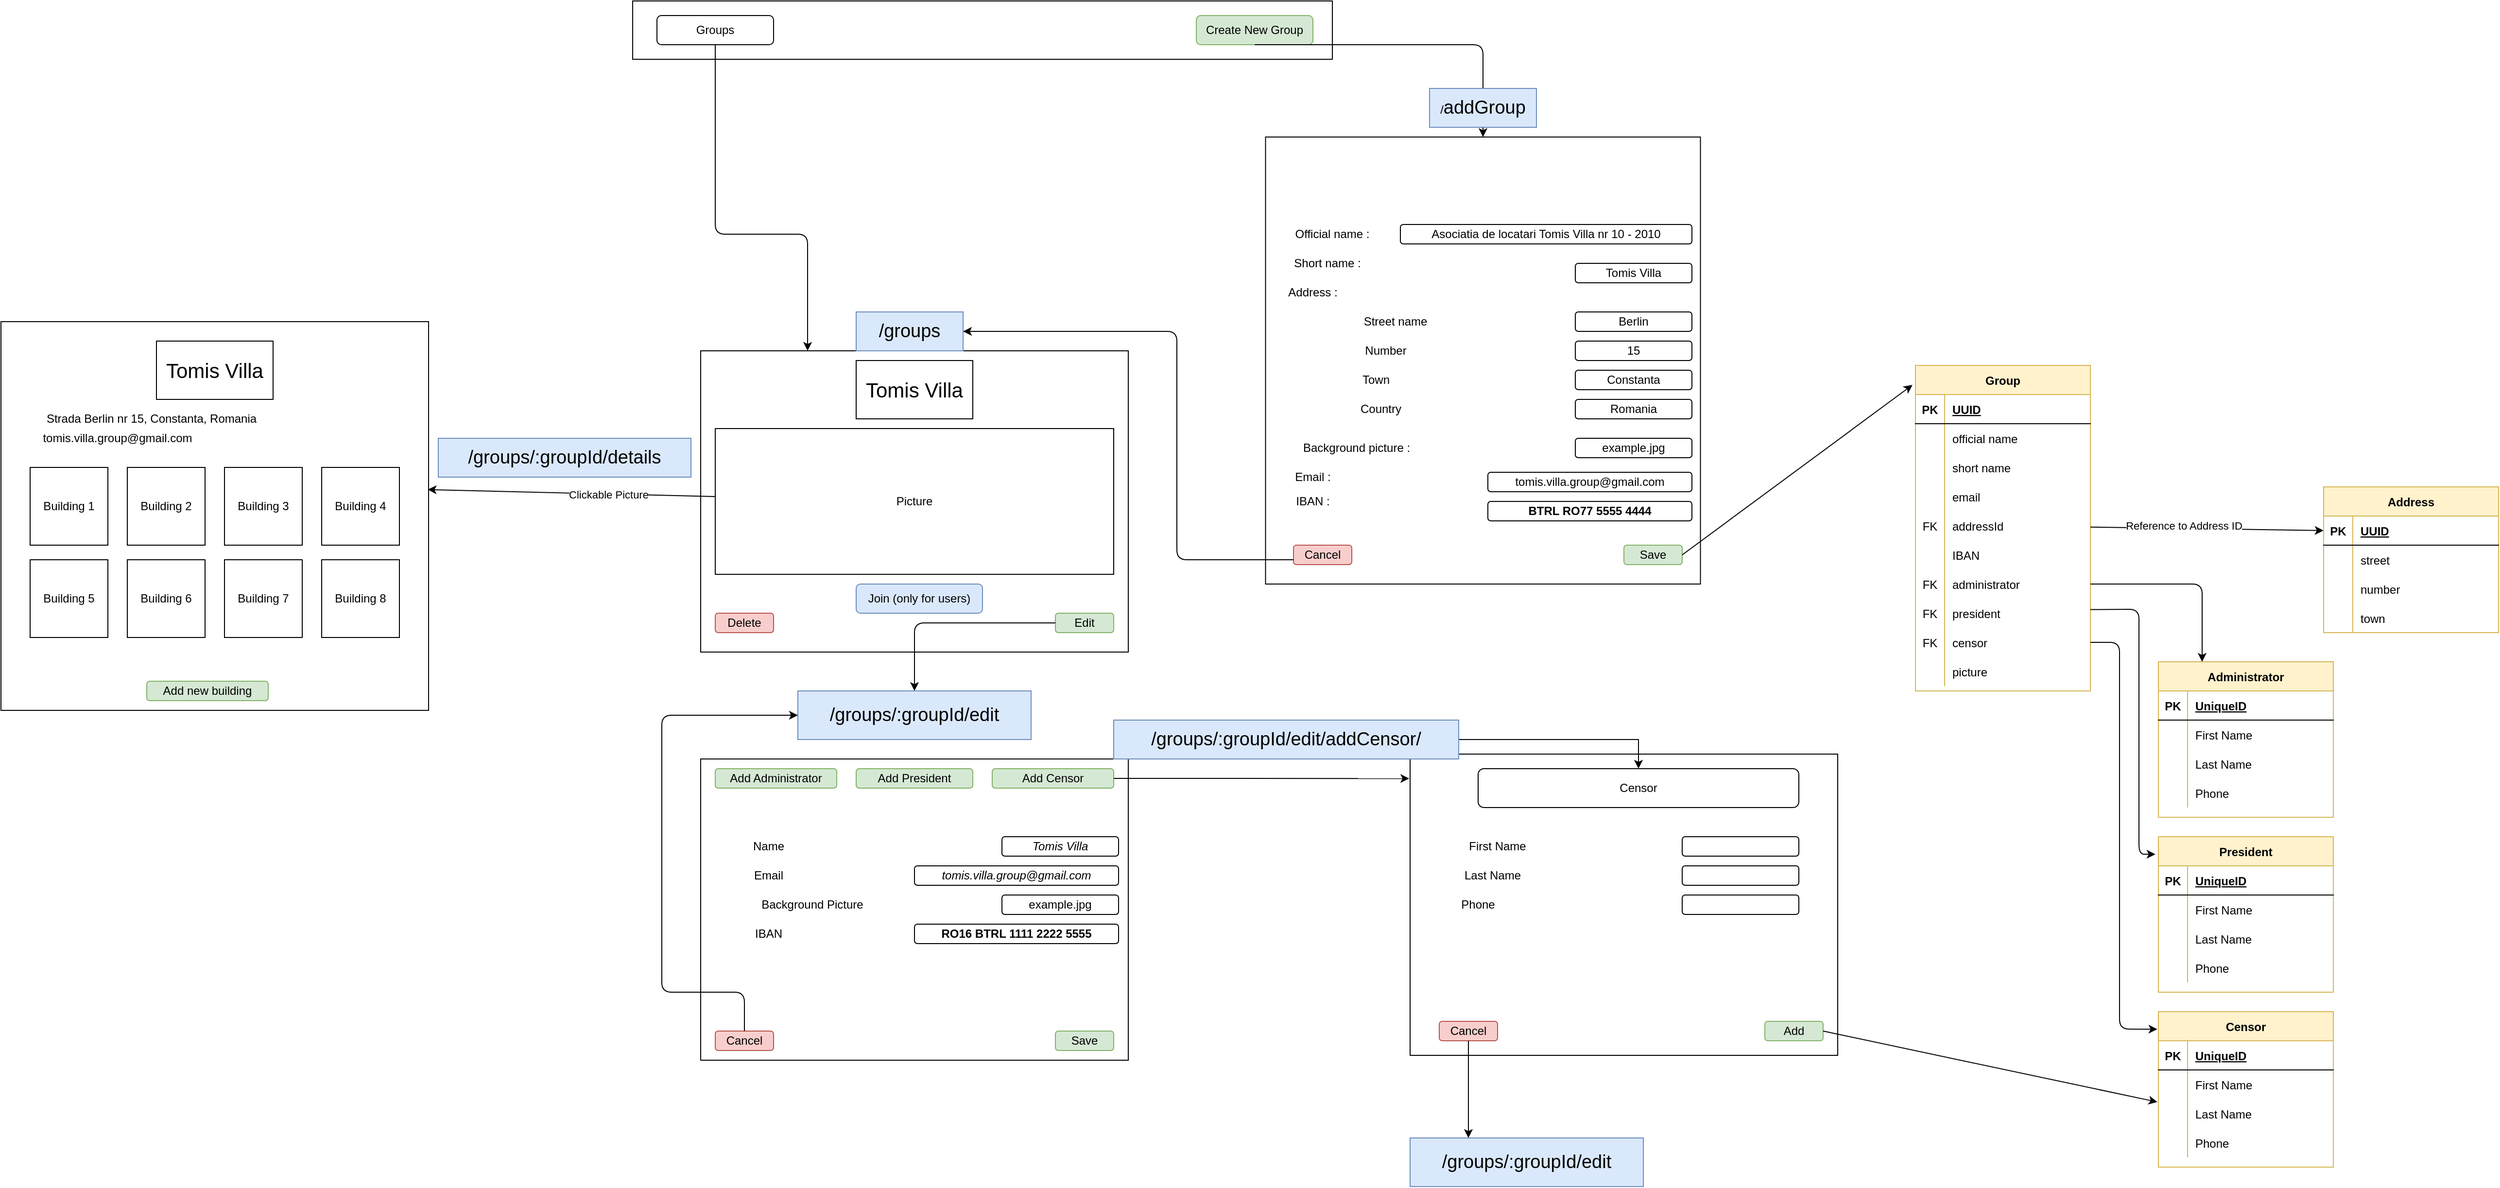 <mxfile version="14.1.1" type="github">
  <diagram id="cxi5pUrXfCqe7eYqfXpH" name="Page-1">
    <mxGraphModel dx="2272" dy="1897" grid="1" gridSize="10" guides="1" tooltips="1" connect="1" arrows="1" fold="1" page="1" pageScale="1" pageWidth="850" pageHeight="1100" math="0" shadow="0">
      <root>
        <mxCell id="0" />
        <mxCell id="1" parent="0" />
        <mxCell id="RTTtZJMf8-VToNIOoujm-1" value="" style="rounded=0;whiteSpace=wrap;html=1;" vertex="1" parent="1">
          <mxGeometry x="120" y="110" width="440" height="310" as="geometry" />
        </mxCell>
        <mxCell id="RTTtZJMf8-VToNIOoujm-4" value="&lt;font style=&quot;font-size: 21px&quot;&gt;Tomis Villa&lt;/font&gt;" style="rounded=0;whiteSpace=wrap;html=1;" vertex="1" parent="1">
          <mxGeometry x="280" y="120" width="120" height="60" as="geometry" />
        </mxCell>
        <mxCell id="RTTtZJMf8-VToNIOoujm-5" value="Picture" style="rounded=0;whiteSpace=wrap;html=1;gradientColor=none;" vertex="1" parent="1">
          <mxGeometry x="135" y="190" width="410" height="150" as="geometry" />
        </mxCell>
        <mxCell id="RTTtZJMf8-VToNIOoujm-7" value="Delete" style="rounded=1;whiteSpace=wrap;html=1;fillColor=#f8cecc;strokeColor=#b85450;" vertex="1" parent="1">
          <mxGeometry x="135" y="380" width="60" height="20" as="geometry" />
        </mxCell>
        <mxCell id="RTTtZJMf8-VToNIOoujm-8" value="Edit" style="rounded=1;whiteSpace=wrap;html=1;fillColor=#d5e8d4;strokeColor=#82b366;" vertex="1" parent="1">
          <mxGeometry x="485" y="380" width="60" height="20" as="geometry" />
        </mxCell>
        <mxCell id="RTTtZJMf8-VToNIOoujm-9" value="&lt;font style=&quot;font-size: 19px&quot;&gt;/groups&lt;/font&gt;" style="text;html=1;strokeColor=#6c8ebf;fillColor=#dae8fc;align=center;verticalAlign=middle;whiteSpace=wrap;rounded=0;" vertex="1" parent="1">
          <mxGeometry x="280" y="70" width="110" height="40" as="geometry" />
        </mxCell>
        <mxCell id="RTTtZJMf8-VToNIOoujm-11" value="" style="endArrow=classic;html=1;entryX=0.5;entryY=0;entryDx=0;entryDy=0;" edge="1" parent="1" source="RTTtZJMf8-VToNIOoujm-8" target="RTTtZJMf8-VToNIOoujm-12">
          <mxGeometry width="50" height="50" relative="1" as="geometry">
            <mxPoint x="400" y="480" as="sourcePoint" />
            <mxPoint x="515" y="470" as="targetPoint" />
            <Array as="points">
              <mxPoint x="340" y="390" />
            </Array>
          </mxGeometry>
        </mxCell>
        <mxCell id="RTTtZJMf8-VToNIOoujm-12" value="&lt;font style=&quot;font-size: 19px&quot;&gt;/groups/:groupId/edit&lt;/font&gt;" style="text;html=1;strokeColor=#6c8ebf;fillColor=#dae8fc;align=center;verticalAlign=middle;whiteSpace=wrap;rounded=0;" vertex="1" parent="1">
          <mxGeometry x="220" y="460" width="240" height="50" as="geometry" />
        </mxCell>
        <mxCell id="RTTtZJMf8-VToNIOoujm-14" value="" style="rounded=0;whiteSpace=wrap;html=1;" vertex="1" parent="1">
          <mxGeometry x="120" y="530" width="440" height="310" as="geometry" />
        </mxCell>
        <mxCell id="RTTtZJMf8-VToNIOoujm-15" value="Name" style="text;html=1;strokeColor=none;fillColor=none;align=center;verticalAlign=middle;whiteSpace=wrap;rounded=0;" vertex="1" parent="1">
          <mxGeometry x="170" y="610" width="40" height="20" as="geometry" />
        </mxCell>
        <mxCell id="RTTtZJMf8-VToNIOoujm-16" value="Email" style="text;html=1;strokeColor=none;fillColor=none;align=center;verticalAlign=middle;whiteSpace=wrap;rounded=0;" vertex="1" parent="1">
          <mxGeometry x="170" y="640" width="40" height="20" as="geometry" />
        </mxCell>
        <mxCell id="RTTtZJMf8-VToNIOoujm-17" value="Cancel" style="rounded=1;whiteSpace=wrap;html=1;fillColor=#f8cecc;strokeColor=#b85450;" vertex="1" parent="1">
          <mxGeometry x="135" y="810" width="60" height="20" as="geometry" />
        </mxCell>
        <mxCell id="RTTtZJMf8-VToNIOoujm-18" value="Save" style="rounded=1;whiteSpace=wrap;html=1;fillColor=#d5e8d4;strokeColor=#82b366;" vertex="1" parent="1">
          <mxGeometry x="485" y="810" width="60" height="20" as="geometry" />
        </mxCell>
        <mxCell id="RTTtZJMf8-VToNIOoujm-19" value="Add Administrator" style="rounded=1;whiteSpace=wrap;html=1;fillColor=#d5e8d4;strokeColor=#82b366;" vertex="1" parent="1">
          <mxGeometry x="135" y="540" width="125" height="20" as="geometry" />
        </mxCell>
        <mxCell id="RTTtZJMf8-VToNIOoujm-20" value="Add President" style="rounded=1;whiteSpace=wrap;html=1;fillColor=#d5e8d4;strokeColor=#82b366;" vertex="1" parent="1">
          <mxGeometry x="280" y="540" width="120" height="20" as="geometry" />
        </mxCell>
        <mxCell id="RTTtZJMf8-VToNIOoujm-21" value="Add Censor" style="rounded=1;whiteSpace=wrap;html=1;fillColor=#d5e8d4;strokeColor=#82b366;" vertex="1" parent="1">
          <mxGeometry x="420" y="540" width="125" height="20" as="geometry" />
        </mxCell>
        <mxCell id="RTTtZJMf8-VToNIOoujm-22" value="Background Picture" style="text;html=1;strokeColor=none;fillColor=none;align=center;verticalAlign=middle;whiteSpace=wrap;rounded=0;" vertex="1" parent="1">
          <mxGeometry x="160" y="670" width="150" height="20" as="geometry" />
        </mxCell>
        <mxCell id="RTTtZJMf8-VToNIOoujm-24" value="&lt;i&gt;Tomis Villa&lt;br&gt;&lt;/i&gt;" style="rounded=1;whiteSpace=wrap;html=1;gradientColor=none;" vertex="1" parent="1">
          <mxGeometry x="430" y="610" width="120" height="20" as="geometry" />
        </mxCell>
        <mxCell id="RTTtZJMf8-VToNIOoujm-25" value="&lt;i&gt;tomis.villa.group@gmail.com&lt;/i&gt;" style="rounded=1;whiteSpace=wrap;html=1;gradientColor=none;" vertex="1" parent="1">
          <mxGeometry x="340" y="640" width="210" height="20" as="geometry" />
        </mxCell>
        <mxCell id="RTTtZJMf8-VToNIOoujm-26" value="example.jpg" style="rounded=1;whiteSpace=wrap;html=1;gradientColor=none;" vertex="1" parent="1">
          <mxGeometry x="430" y="670" width="120" height="20" as="geometry" />
        </mxCell>
        <mxCell id="RTTtZJMf8-VToNIOoujm-27" value="IBAN" style="text;html=1;strokeColor=none;fillColor=none;align=center;verticalAlign=middle;whiteSpace=wrap;rounded=0;" vertex="1" parent="1">
          <mxGeometry x="170" y="700" width="40" height="20" as="geometry" />
        </mxCell>
        <mxCell id="RTTtZJMf8-VToNIOoujm-28" value="&lt;b&gt;RO16 BTRL 1111 2222 5555 &lt;/b&gt;" style="rounded=1;whiteSpace=wrap;html=1;gradientColor=none;" vertex="1" parent="1">
          <mxGeometry x="340" y="700" width="210" height="20" as="geometry" />
        </mxCell>
        <mxCell id="RTTtZJMf8-VToNIOoujm-29" value="" style="endArrow=classic;html=1;exitX=1;exitY=0.5;exitDx=0;exitDy=0;entryX=-0.002;entryY=0.081;entryDx=0;entryDy=0;entryPerimeter=0;" edge="1" parent="1" source="RTTtZJMf8-VToNIOoujm-21" target="RTTtZJMf8-VToNIOoujm-31">
          <mxGeometry width="50" height="50" relative="1" as="geometry">
            <mxPoint x="650" y="580" as="sourcePoint" />
            <mxPoint x="710" y="550" as="targetPoint" />
          </mxGeometry>
        </mxCell>
        <mxCell id="RTTtZJMf8-VToNIOoujm-31" value="" style="rounded=0;whiteSpace=wrap;html=1;" vertex="1" parent="1">
          <mxGeometry x="850" y="525" width="440" height="310" as="geometry" />
        </mxCell>
        <mxCell id="RTTtZJMf8-VToNIOoujm-212" value="" style="edgeStyle=orthogonalEdgeStyle;rounded=0;orthogonalLoop=1;jettySize=auto;html=1;" edge="1" parent="1" source="RTTtZJMf8-VToNIOoujm-32" target="RTTtZJMf8-VToNIOoujm-40">
          <mxGeometry relative="1" as="geometry" />
        </mxCell>
        <mxCell id="RTTtZJMf8-VToNIOoujm-32" value="&lt;font style=&quot;font-size: 19px&quot;&gt;/groups/:groupId/edit/addCensor/&lt;/font&gt;" style="text;html=1;strokeColor=#6c8ebf;fillColor=#dae8fc;align=center;verticalAlign=middle;whiteSpace=wrap;rounded=0;" vertex="1" parent="1">
          <mxGeometry x="545" y="490" width="355" height="40" as="geometry" />
        </mxCell>
        <mxCell id="RTTtZJMf8-VToNIOoujm-33" value="First Name" style="text;html=1;strokeColor=none;fillColor=none;align=center;verticalAlign=middle;whiteSpace=wrap;rounded=0;" vertex="1" parent="1">
          <mxGeometry x="900" y="610" width="80" height="20" as="geometry" />
        </mxCell>
        <mxCell id="RTTtZJMf8-VToNIOoujm-34" value="Last Name" style="text;html=1;strokeColor=none;fillColor=none;align=center;verticalAlign=middle;whiteSpace=wrap;rounded=0;" vertex="1" parent="1">
          <mxGeometry x="900" y="640" width="70" height="20" as="geometry" />
        </mxCell>
        <mxCell id="RTTtZJMf8-VToNIOoujm-35" value="Phone" style="text;html=1;strokeColor=none;fillColor=none;align=center;verticalAlign=middle;whiteSpace=wrap;rounded=0;" vertex="1" parent="1">
          <mxGeometry x="900" y="670" width="40" height="20" as="geometry" />
        </mxCell>
        <mxCell id="RTTtZJMf8-VToNIOoujm-36" value="Add" style="rounded=1;whiteSpace=wrap;html=1;fillColor=#d5e8d4;strokeColor=#82b366;" vertex="1" parent="1">
          <mxGeometry x="1215" y="800" width="60" height="20" as="geometry" />
        </mxCell>
        <mxCell id="RTTtZJMf8-VToNIOoujm-37" value="Cancel" style="rounded=1;whiteSpace=wrap;html=1;fillColor=#f8cecc;strokeColor=#b85450;" vertex="1" parent="1">
          <mxGeometry x="880" y="800" width="60" height="20" as="geometry" />
        </mxCell>
        <mxCell id="RTTtZJMf8-VToNIOoujm-38" value="&lt;font style=&quot;font-size: 19px&quot;&gt;/groups/:groupId/edit&lt;/font&gt;" style="text;html=1;strokeColor=#6c8ebf;fillColor=#dae8fc;align=center;verticalAlign=middle;whiteSpace=wrap;rounded=0;" vertex="1" parent="1">
          <mxGeometry x="850" y="920" width="240" height="50" as="geometry" />
        </mxCell>
        <mxCell id="RTTtZJMf8-VToNIOoujm-39" value="" style="endArrow=classic;html=1;exitX=0.5;exitY=1;exitDx=0;exitDy=0;entryX=0.25;entryY=0;entryDx=0;entryDy=0;" edge="1" parent="1" source="RTTtZJMf8-VToNIOoujm-37" target="RTTtZJMf8-VToNIOoujm-38">
          <mxGeometry width="50" height="50" relative="1" as="geometry">
            <mxPoint x="910" y="890" as="sourcePoint" />
            <mxPoint x="960" y="840" as="targetPoint" />
          </mxGeometry>
        </mxCell>
        <mxCell id="RTTtZJMf8-VToNIOoujm-40" value="Censor" style="rounded=1;whiteSpace=wrap;html=1;gradientColor=none;" vertex="1" parent="1">
          <mxGeometry x="920" y="540" width="330" height="40" as="geometry" />
        </mxCell>
        <mxCell id="RTTtZJMf8-VToNIOoujm-41" value="" style="rounded=1;whiteSpace=wrap;html=1;gradientColor=none;" vertex="1" parent="1">
          <mxGeometry x="1130" y="610" width="120" height="20" as="geometry" />
        </mxCell>
        <mxCell id="RTTtZJMf8-VToNIOoujm-42" value="" style="rounded=1;whiteSpace=wrap;html=1;gradientColor=none;" vertex="1" parent="1">
          <mxGeometry x="1130" y="640" width="120" height="20" as="geometry" />
        </mxCell>
        <mxCell id="RTTtZJMf8-VToNIOoujm-43" value="" style="rounded=1;whiteSpace=wrap;html=1;gradientColor=none;" vertex="1" parent="1">
          <mxGeometry x="1130" y="670" width="120" height="20" as="geometry" />
        </mxCell>
        <mxCell id="RTTtZJMf8-VToNIOoujm-44" value="" style="rounded=0;whiteSpace=wrap;html=1;gradientColor=none;" vertex="1" parent="1">
          <mxGeometry x="50" y="-250" width="720" height="60" as="geometry" />
        </mxCell>
        <mxCell id="RTTtZJMf8-VToNIOoujm-45" value="Groups" style="rounded=1;whiteSpace=wrap;html=1;gradientColor=none;" vertex="1" parent="1">
          <mxGeometry x="75" y="-235" width="120" height="30" as="geometry" />
        </mxCell>
        <mxCell id="RTTtZJMf8-VToNIOoujm-46" value="" style="rounded=0;whiteSpace=wrap;html=1;gradientColor=none;" vertex="1" parent="1">
          <mxGeometry x="701.25" y="-110" width="447.5" height="460" as="geometry" />
        </mxCell>
        <mxCell id="RTTtZJMf8-VToNIOoujm-47" value="Create New Group" style="rounded=1;whiteSpace=wrap;html=1;fillColor=#d5e8d4;strokeColor=#82b366;" vertex="1" parent="1">
          <mxGeometry x="630" y="-235" width="120" height="30" as="geometry" />
        </mxCell>
        <mxCell id="RTTtZJMf8-VToNIOoujm-48" value="" style="endArrow=classic;html=1;exitX=0.5;exitY=1;exitDx=0;exitDy=0;entryX=0.5;entryY=0;entryDx=0;entryDy=0;" edge="1" parent="1" source="RTTtZJMf8-VToNIOoujm-47" target="RTTtZJMf8-VToNIOoujm-46">
          <mxGeometry width="50" height="50" relative="1" as="geometry">
            <mxPoint x="470" y="-60" as="sourcePoint" />
            <mxPoint x="520" y="-110" as="targetPoint" />
            <Array as="points">
              <mxPoint x="925" y="-205" />
            </Array>
          </mxGeometry>
        </mxCell>
        <mxCell id="RTTtZJMf8-VToNIOoujm-49" value="/&lt;font style=&quot;font-size: 19px&quot;&gt;addGroup&lt;/font&gt;" style="text;html=1;strokeColor=#6c8ebf;fillColor=#dae8fc;align=center;verticalAlign=middle;whiteSpace=wrap;rounded=0;" vertex="1" parent="1">
          <mxGeometry x="870" y="-160" width="110" height="40" as="geometry" />
        </mxCell>
        <mxCell id="RTTtZJMf8-VToNIOoujm-50" value="" style="endArrow=classic;html=1;exitX=0.5;exitY=1;exitDx=0;exitDy=0;entryX=0.25;entryY=0;entryDx=0;entryDy=0;" edge="1" parent="1" source="RTTtZJMf8-VToNIOoujm-45" target="RTTtZJMf8-VToNIOoujm-1">
          <mxGeometry width="50" height="50" relative="1" as="geometry">
            <mxPoint x="460" y="150" as="sourcePoint" />
            <mxPoint x="510" y="100" as="targetPoint" />
            <Array as="points">
              <mxPoint x="135" y="-10" />
              <mxPoint x="230" y="-10" />
            </Array>
          </mxGeometry>
        </mxCell>
        <mxCell id="RTTtZJMf8-VToNIOoujm-52" value="Official name : " style="text;html=1;strokeColor=none;fillColor=none;align=center;verticalAlign=middle;whiteSpace=wrap;rounded=0;" vertex="1" parent="1">
          <mxGeometry x="720" y="-20" width="100" height="20" as="geometry" />
        </mxCell>
        <mxCell id="RTTtZJMf8-VToNIOoujm-53" value="Short name : " style="text;html=1;strokeColor=none;fillColor=none;align=center;verticalAlign=middle;whiteSpace=wrap;rounded=0;" vertex="1" parent="1">
          <mxGeometry x="720" y="10" width="90" height="20" as="geometry" />
        </mxCell>
        <mxCell id="RTTtZJMf8-VToNIOoujm-54" value="Address : " style="text;html=1;strokeColor=none;fillColor=none;align=center;verticalAlign=middle;whiteSpace=wrap;rounded=0;" vertex="1" parent="1">
          <mxGeometry x="720" y="40" width="60" height="20" as="geometry" />
        </mxCell>
        <mxCell id="RTTtZJMf8-VToNIOoujm-56" value="Asociatia de locatari Tomis Villa nr 10 - 2010" style="rounded=1;whiteSpace=wrap;html=1;gradientColor=none;" vertex="1" parent="1">
          <mxGeometry x="840" y="-20" width="300" height="20" as="geometry" />
        </mxCell>
        <mxCell id="RTTtZJMf8-VToNIOoujm-57" value="Tomis Villa" style="rounded=1;whiteSpace=wrap;html=1;gradientColor=none;" vertex="1" parent="1">
          <mxGeometry x="1020" y="20" width="120" height="20" as="geometry" />
        </mxCell>
        <mxCell id="RTTtZJMf8-VToNIOoujm-58" value="example.jpg" style="rounded=1;whiteSpace=wrap;html=1;gradientColor=none;" vertex="1" parent="1">
          <mxGeometry x="1020" y="200" width="120" height="20" as="geometry" />
        </mxCell>
        <mxCell id="RTTtZJMf8-VToNIOoujm-59" value="Street name" style="text;html=1;strokeColor=none;fillColor=none;align=center;verticalAlign=middle;whiteSpace=wrap;rounded=0;" vertex="1" parent="1">
          <mxGeometry x="780" y="70" width="110" height="20" as="geometry" />
        </mxCell>
        <mxCell id="RTTtZJMf8-VToNIOoujm-60" value="Number" style="text;html=1;strokeColor=none;fillColor=none;align=center;verticalAlign=middle;whiteSpace=wrap;rounded=0;" vertex="1" parent="1">
          <mxGeometry x="790" y="100" width="70" height="20" as="geometry" />
        </mxCell>
        <mxCell id="RTTtZJMf8-VToNIOoujm-62" value="Town" style="text;html=1;strokeColor=none;fillColor=none;align=center;verticalAlign=middle;whiteSpace=wrap;rounded=0;" vertex="1" parent="1">
          <mxGeometry x="790" y="130" width="50" height="20" as="geometry" />
        </mxCell>
        <mxCell id="RTTtZJMf8-VToNIOoujm-63" value="Country" style="text;html=1;strokeColor=none;fillColor=none;align=center;verticalAlign=middle;whiteSpace=wrap;rounded=0;" vertex="1" parent="1">
          <mxGeometry x="800" y="160" width="40" height="20" as="geometry" />
        </mxCell>
        <mxCell id="RTTtZJMf8-VToNIOoujm-64" value="Berlin" style="rounded=1;whiteSpace=wrap;html=1;gradientColor=none;" vertex="1" parent="1">
          <mxGeometry x="1020" y="70" width="120" height="20" as="geometry" />
        </mxCell>
        <mxCell id="RTTtZJMf8-VToNIOoujm-65" value="15" style="rounded=1;whiteSpace=wrap;html=1;gradientColor=none;" vertex="1" parent="1">
          <mxGeometry x="1020" y="100" width="120" height="20" as="geometry" />
        </mxCell>
        <mxCell id="RTTtZJMf8-VToNIOoujm-66" value="Constanta" style="rounded=1;whiteSpace=wrap;html=1;gradientColor=none;" vertex="1" parent="1">
          <mxGeometry x="1020" y="130" width="120" height="20" as="geometry" />
        </mxCell>
        <mxCell id="RTTtZJMf8-VToNIOoujm-67" value="Romania" style="rounded=1;whiteSpace=wrap;html=1;gradientColor=none;" vertex="1" parent="1">
          <mxGeometry x="1020" y="160" width="120" height="20" as="geometry" />
        </mxCell>
        <mxCell id="RTTtZJMf8-VToNIOoujm-68" value="Background picture : " style="text;html=1;strokeColor=none;fillColor=none;align=center;verticalAlign=middle;whiteSpace=wrap;rounded=0;" vertex="1" parent="1">
          <mxGeometry x="720" y="200" width="150" height="20" as="geometry" />
        </mxCell>
        <mxCell id="RTTtZJMf8-VToNIOoujm-69" value="Email : " style="text;html=1;strokeColor=none;fillColor=none;align=center;verticalAlign=middle;whiteSpace=wrap;rounded=0;" vertex="1" parent="1">
          <mxGeometry x="720" y="230" width="60" height="20" as="geometry" />
        </mxCell>
        <mxCell id="RTTtZJMf8-VToNIOoujm-70" value="IBAN : " style="text;html=1;strokeColor=none;fillColor=none;align=center;verticalAlign=middle;whiteSpace=wrap;rounded=0;" vertex="1" parent="1">
          <mxGeometry x="720" y="255" width="60" height="20" as="geometry" />
        </mxCell>
        <mxCell id="RTTtZJMf8-VToNIOoujm-73" value="tomis.villa.group@gmail.com" style="rounded=1;whiteSpace=wrap;html=1;gradientColor=none;" vertex="1" parent="1">
          <mxGeometry x="930" y="235" width="210" height="20" as="geometry" />
        </mxCell>
        <mxCell id="RTTtZJMf8-VToNIOoujm-74" value="&lt;b&gt;BTRL RO77 5555 4444&lt;/b&gt;" style="rounded=1;whiteSpace=wrap;html=1;gradientColor=none;" vertex="1" parent="1">
          <mxGeometry x="930" y="265" width="210" height="20" as="geometry" />
        </mxCell>
        <mxCell id="RTTtZJMf8-VToNIOoujm-75" value="Save" style="rounded=1;whiteSpace=wrap;html=1;fillColor=#d5e8d4;strokeColor=#82b366;" vertex="1" parent="1">
          <mxGeometry x="1070" y="310" width="60" height="20" as="geometry" />
        </mxCell>
        <mxCell id="RTTtZJMf8-VToNIOoujm-76" value="Cancel" style="rounded=1;whiteSpace=wrap;html=1;fillColor=#f8cecc;strokeColor=#b85450;" vertex="1" parent="1">
          <mxGeometry x="730" y="310" width="60" height="20" as="geometry" />
        </mxCell>
        <mxCell id="RTTtZJMf8-VToNIOoujm-77" value="" style="endArrow=classic;html=1;exitX=0;exitY=0.75;exitDx=0;exitDy=0;entryX=1;entryY=0.5;entryDx=0;entryDy=0;" edge="1" parent="1" source="RTTtZJMf8-VToNIOoujm-76" target="RTTtZJMf8-VToNIOoujm-9">
          <mxGeometry width="50" height="50" relative="1" as="geometry">
            <mxPoint x="530" y="220" as="sourcePoint" />
            <mxPoint x="590" y="70" as="targetPoint" />
            <Array as="points">
              <mxPoint x="610" y="325" />
              <mxPoint x="610" y="90" />
            </Array>
          </mxGeometry>
        </mxCell>
        <mxCell id="RTTtZJMf8-VToNIOoujm-79" value="" style="endArrow=classic;html=1;exitX=0.5;exitY=0;exitDx=0;exitDy=0;entryX=0;entryY=0.5;entryDx=0;entryDy=0;" edge="1" parent="1" source="RTTtZJMf8-VToNIOoujm-17" target="RTTtZJMf8-VToNIOoujm-12">
          <mxGeometry width="50" height="50" relative="1" as="geometry">
            <mxPoint x="210" y="790" as="sourcePoint" />
            <mxPoint x="90" y="460" as="targetPoint" />
            <Array as="points">
              <mxPoint x="165" y="770" />
              <mxPoint x="80" y="770" />
              <mxPoint x="80" y="485" />
            </Array>
          </mxGeometry>
        </mxCell>
        <mxCell id="RTTtZJMf8-VToNIOoujm-81" value="Group" style="shape=table;startSize=30;container=1;collapsible=1;childLayout=tableLayout;fixedRows=1;rowLines=0;fontStyle=1;align=center;resizeLast=1;fillColor=#fff2cc;strokeColor=#d6b656;" vertex="1" parent="1">
          <mxGeometry x="1370" y="125" width="180" height="335" as="geometry" />
        </mxCell>
        <mxCell id="RTTtZJMf8-VToNIOoujm-82" value="" style="shape=partialRectangle;collapsible=0;dropTarget=0;pointerEvents=0;fillColor=none;top=0;left=0;bottom=1;right=0;points=[[0,0.5],[1,0.5]];portConstraint=eastwest;" vertex="1" parent="RTTtZJMf8-VToNIOoujm-81">
          <mxGeometry y="30" width="180" height="30" as="geometry" />
        </mxCell>
        <mxCell id="RTTtZJMf8-VToNIOoujm-83" value="PK" style="shape=partialRectangle;connectable=0;fillColor=none;top=0;left=0;bottom=0;right=0;fontStyle=1;overflow=hidden;" vertex="1" parent="RTTtZJMf8-VToNIOoujm-82">
          <mxGeometry width="30" height="30" as="geometry" />
        </mxCell>
        <mxCell id="RTTtZJMf8-VToNIOoujm-84" value="UUID" style="shape=partialRectangle;connectable=0;fillColor=none;top=0;left=0;bottom=0;right=0;align=left;spacingLeft=6;fontStyle=5;overflow=hidden;" vertex="1" parent="RTTtZJMf8-VToNIOoujm-82">
          <mxGeometry x="30" width="150" height="30" as="geometry" />
        </mxCell>
        <mxCell id="RTTtZJMf8-VToNIOoujm-85" value="" style="shape=partialRectangle;collapsible=0;dropTarget=0;pointerEvents=0;fillColor=none;top=0;left=0;bottom=0;right=0;points=[[0,0.5],[1,0.5]];portConstraint=eastwest;" vertex="1" parent="RTTtZJMf8-VToNIOoujm-81">
          <mxGeometry y="60" width="180" height="30" as="geometry" />
        </mxCell>
        <mxCell id="RTTtZJMf8-VToNIOoujm-86" value="" style="shape=partialRectangle;connectable=0;fillColor=none;top=0;left=0;bottom=0;right=0;editable=1;overflow=hidden;" vertex="1" parent="RTTtZJMf8-VToNIOoujm-85">
          <mxGeometry width="30" height="30" as="geometry" />
        </mxCell>
        <mxCell id="RTTtZJMf8-VToNIOoujm-87" value="official name" style="shape=partialRectangle;connectable=0;fillColor=none;top=0;left=0;bottom=0;right=0;align=left;spacingLeft=6;overflow=hidden;" vertex="1" parent="RTTtZJMf8-VToNIOoujm-85">
          <mxGeometry x="30" width="150" height="30" as="geometry" />
        </mxCell>
        <mxCell id="RTTtZJMf8-VToNIOoujm-88" value="" style="shape=partialRectangle;collapsible=0;dropTarget=0;pointerEvents=0;fillColor=none;top=0;left=0;bottom=0;right=0;points=[[0,0.5],[1,0.5]];portConstraint=eastwest;" vertex="1" parent="RTTtZJMf8-VToNIOoujm-81">
          <mxGeometry y="90" width="180" height="30" as="geometry" />
        </mxCell>
        <mxCell id="RTTtZJMf8-VToNIOoujm-89" value="" style="shape=partialRectangle;connectable=0;fillColor=none;top=0;left=0;bottom=0;right=0;editable=1;overflow=hidden;" vertex="1" parent="RTTtZJMf8-VToNIOoujm-88">
          <mxGeometry width="30" height="30" as="geometry" />
        </mxCell>
        <mxCell id="RTTtZJMf8-VToNIOoujm-90" value="short name" style="shape=partialRectangle;connectable=0;fillColor=none;top=0;left=0;bottom=0;right=0;align=left;spacingLeft=6;overflow=hidden;" vertex="1" parent="RTTtZJMf8-VToNIOoujm-88">
          <mxGeometry x="30" width="150" height="30" as="geometry" />
        </mxCell>
        <mxCell id="RTTtZJMf8-VToNIOoujm-118" value="" style="shape=partialRectangle;collapsible=0;dropTarget=0;pointerEvents=0;fillColor=none;top=0;left=0;bottom=0;right=0;points=[[0,0.5],[1,0.5]];portConstraint=eastwest;" vertex="1" parent="RTTtZJMf8-VToNIOoujm-81">
          <mxGeometry y="120" width="180" height="30" as="geometry" />
        </mxCell>
        <mxCell id="RTTtZJMf8-VToNIOoujm-119" value="" style="shape=partialRectangle;connectable=0;fillColor=none;top=0;left=0;bottom=0;right=0;editable=1;overflow=hidden;" vertex="1" parent="RTTtZJMf8-VToNIOoujm-118">
          <mxGeometry width="30" height="30" as="geometry" />
        </mxCell>
        <mxCell id="RTTtZJMf8-VToNIOoujm-120" value="email" style="shape=partialRectangle;connectable=0;fillColor=none;top=0;left=0;bottom=0;right=0;align=left;spacingLeft=6;overflow=hidden;" vertex="1" parent="RTTtZJMf8-VToNIOoujm-118">
          <mxGeometry x="30" width="150" height="30" as="geometry" />
        </mxCell>
        <mxCell id="RTTtZJMf8-VToNIOoujm-122" value="" style="shape=partialRectangle;collapsible=0;dropTarget=0;pointerEvents=0;fillColor=none;top=0;left=0;bottom=0;right=0;points=[[0,0.5],[1,0.5]];portConstraint=eastwest;" vertex="1" parent="RTTtZJMf8-VToNIOoujm-81">
          <mxGeometry y="150" width="180" height="30" as="geometry" />
        </mxCell>
        <mxCell id="RTTtZJMf8-VToNIOoujm-123" value="FK" style="shape=partialRectangle;connectable=0;fillColor=none;top=0;left=0;bottom=0;right=0;fontStyle=0;overflow=hidden;" vertex="1" parent="RTTtZJMf8-VToNIOoujm-122">
          <mxGeometry width="30" height="30" as="geometry" />
        </mxCell>
        <mxCell id="RTTtZJMf8-VToNIOoujm-124" value="addressId" style="shape=partialRectangle;connectable=0;fillColor=none;top=0;left=0;bottom=0;right=0;align=left;spacingLeft=6;fontStyle=0;overflow=hidden;" vertex="1" parent="RTTtZJMf8-VToNIOoujm-122">
          <mxGeometry x="30" width="150" height="30" as="geometry" />
        </mxCell>
        <mxCell id="RTTtZJMf8-VToNIOoujm-131" value="" style="shape=partialRectangle;collapsible=0;dropTarget=0;pointerEvents=0;fillColor=none;top=0;left=0;bottom=0;right=0;points=[[0,0.5],[1,0.5]];portConstraint=eastwest;" vertex="1" parent="RTTtZJMf8-VToNIOoujm-81">
          <mxGeometry y="180" width="180" height="30" as="geometry" />
        </mxCell>
        <mxCell id="RTTtZJMf8-VToNIOoujm-132" value="" style="shape=partialRectangle;connectable=0;fillColor=none;top=0;left=0;bottom=0;right=0;editable=1;overflow=hidden;" vertex="1" parent="RTTtZJMf8-VToNIOoujm-131">
          <mxGeometry width="30" height="30" as="geometry" />
        </mxCell>
        <mxCell id="RTTtZJMf8-VToNIOoujm-133" value="IBAN" style="shape=partialRectangle;connectable=0;fillColor=none;top=0;left=0;bottom=0;right=0;align=left;spacingLeft=6;overflow=hidden;" vertex="1" parent="RTTtZJMf8-VToNIOoujm-131">
          <mxGeometry x="30" width="150" height="30" as="geometry" />
        </mxCell>
        <mxCell id="RTTtZJMf8-VToNIOoujm-147" value="" style="shape=partialRectangle;collapsible=0;dropTarget=0;pointerEvents=0;fillColor=none;top=0;left=0;bottom=0;right=0;points=[[0,0.5],[1,0.5]];portConstraint=eastwest;" vertex="1" parent="RTTtZJMf8-VToNIOoujm-81">
          <mxGeometry y="210" width="180" height="30" as="geometry" />
        </mxCell>
        <mxCell id="RTTtZJMf8-VToNIOoujm-148" value="FK" style="shape=partialRectangle;connectable=0;fillColor=none;top=0;left=0;bottom=0;right=0;fontStyle=0;overflow=hidden;" vertex="1" parent="RTTtZJMf8-VToNIOoujm-147">
          <mxGeometry width="30" height="30" as="geometry" />
        </mxCell>
        <mxCell id="RTTtZJMf8-VToNIOoujm-149" value="administrator" style="shape=partialRectangle;connectable=0;fillColor=none;top=0;left=0;bottom=0;right=0;align=left;spacingLeft=6;fontStyle=0;overflow=hidden;" vertex="1" parent="RTTtZJMf8-VToNIOoujm-147">
          <mxGeometry x="30" width="150" height="30" as="geometry" />
        </mxCell>
        <mxCell id="RTTtZJMf8-VToNIOoujm-155" value="" style="shape=partialRectangle;collapsible=0;dropTarget=0;pointerEvents=0;fillColor=none;top=0;left=0;bottom=0;right=0;points=[[0,0.5],[1,0.5]];portConstraint=eastwest;" vertex="1" parent="RTTtZJMf8-VToNIOoujm-81">
          <mxGeometry y="240" width="180" height="30" as="geometry" />
        </mxCell>
        <mxCell id="RTTtZJMf8-VToNIOoujm-156" value="FK" style="shape=partialRectangle;connectable=0;fillColor=none;top=0;left=0;bottom=0;right=0;fontStyle=0;overflow=hidden;" vertex="1" parent="RTTtZJMf8-VToNIOoujm-155">
          <mxGeometry width="30" height="30" as="geometry" />
        </mxCell>
        <mxCell id="RTTtZJMf8-VToNIOoujm-157" value="president" style="shape=partialRectangle;connectable=0;fillColor=none;top=0;left=0;bottom=0;right=0;align=left;spacingLeft=6;fontStyle=0;overflow=hidden;" vertex="1" parent="RTTtZJMf8-VToNIOoujm-155">
          <mxGeometry x="30" width="150" height="30" as="geometry" />
        </mxCell>
        <mxCell id="RTTtZJMf8-VToNIOoujm-159" value="" style="shape=partialRectangle;collapsible=0;dropTarget=0;pointerEvents=0;fillColor=none;top=0;left=0;bottom=0;right=0;points=[[0,0.5],[1,0.5]];portConstraint=eastwest;" vertex="1" parent="RTTtZJMf8-VToNIOoujm-81">
          <mxGeometry y="270" width="180" height="30" as="geometry" />
        </mxCell>
        <mxCell id="RTTtZJMf8-VToNIOoujm-160" value="FK" style="shape=partialRectangle;connectable=0;fillColor=none;top=0;left=0;bottom=0;right=0;fontStyle=0;overflow=hidden;" vertex="1" parent="RTTtZJMf8-VToNIOoujm-159">
          <mxGeometry width="30" height="30" as="geometry" />
        </mxCell>
        <mxCell id="RTTtZJMf8-VToNIOoujm-161" value="censor" style="shape=partialRectangle;connectable=0;fillColor=none;top=0;left=0;bottom=0;right=0;align=left;spacingLeft=6;fontStyle=0;overflow=hidden;" vertex="1" parent="RTTtZJMf8-VToNIOoujm-159">
          <mxGeometry x="30" width="150" height="30" as="geometry" />
        </mxCell>
        <mxCell id="RTTtZJMf8-VToNIOoujm-163" value="" style="shape=partialRectangle;collapsible=0;dropTarget=0;pointerEvents=0;fillColor=none;top=0;left=0;bottom=0;right=0;points=[[0,0.5],[1,0.5]];portConstraint=eastwest;" vertex="1" parent="RTTtZJMf8-VToNIOoujm-81">
          <mxGeometry y="300" width="180" height="30" as="geometry" />
        </mxCell>
        <mxCell id="RTTtZJMf8-VToNIOoujm-164" value="" style="shape=partialRectangle;connectable=0;fillColor=none;top=0;left=0;bottom=0;right=0;editable=1;overflow=hidden;" vertex="1" parent="RTTtZJMf8-VToNIOoujm-163">
          <mxGeometry width="30" height="30" as="geometry" />
        </mxCell>
        <mxCell id="RTTtZJMf8-VToNIOoujm-165" value="picture" style="shape=partialRectangle;connectable=0;fillColor=none;top=0;left=0;bottom=0;right=0;align=left;spacingLeft=6;overflow=hidden;" vertex="1" parent="RTTtZJMf8-VToNIOoujm-163">
          <mxGeometry x="30" width="150" height="30" as="geometry" />
        </mxCell>
        <mxCell id="RTTtZJMf8-VToNIOoujm-94" value="" style="endArrow=classic;html=1;entryX=0;entryY=0.5;entryDx=0;entryDy=0;" edge="1" parent="1" source="RTTtZJMf8-VToNIOoujm-122" target="RTTtZJMf8-VToNIOoujm-96">
          <mxGeometry width="50" height="50" relative="1" as="geometry">
            <mxPoint x="600" y="1120" as="sourcePoint" />
            <mxPoint x="660" y="1090" as="targetPoint" />
          </mxGeometry>
        </mxCell>
        <mxCell id="RTTtZJMf8-VToNIOoujm-125" value="Reference to Address ID" style="edgeLabel;html=1;align=center;verticalAlign=middle;resizable=0;points=[];" vertex="1" connectable="0" parent="RTTtZJMf8-VToNIOoujm-94">
          <mxGeometry x="-0.201" y="3" relative="1" as="geometry">
            <mxPoint as="offset" />
          </mxGeometry>
        </mxCell>
        <mxCell id="RTTtZJMf8-VToNIOoujm-95" value="Address" style="shape=table;startSize=30;container=1;collapsible=1;childLayout=tableLayout;fixedRows=1;rowLines=0;fontStyle=1;align=center;resizeLast=1;fillColor=#fff2cc;strokeColor=#d6b656;" vertex="1" parent="1">
          <mxGeometry x="1790" y="250" width="180" height="150" as="geometry" />
        </mxCell>
        <mxCell id="RTTtZJMf8-VToNIOoujm-96" value="" style="shape=partialRectangle;collapsible=0;dropTarget=0;pointerEvents=0;fillColor=none;top=0;left=0;bottom=1;right=0;points=[[0,0.5],[1,0.5]];portConstraint=eastwest;" vertex="1" parent="RTTtZJMf8-VToNIOoujm-95">
          <mxGeometry y="30" width="180" height="30" as="geometry" />
        </mxCell>
        <mxCell id="RTTtZJMf8-VToNIOoujm-97" value="PK" style="shape=partialRectangle;connectable=0;fillColor=none;top=0;left=0;bottom=0;right=0;fontStyle=1;overflow=hidden;" vertex="1" parent="RTTtZJMf8-VToNIOoujm-96">
          <mxGeometry width="30" height="30" as="geometry" />
        </mxCell>
        <mxCell id="RTTtZJMf8-VToNIOoujm-98" value="UUID" style="shape=partialRectangle;connectable=0;fillColor=none;top=0;left=0;bottom=0;right=0;align=left;spacingLeft=6;fontStyle=5;overflow=hidden;" vertex="1" parent="RTTtZJMf8-VToNIOoujm-96">
          <mxGeometry x="30" width="150" height="30" as="geometry" />
        </mxCell>
        <mxCell id="RTTtZJMf8-VToNIOoujm-99" value="" style="shape=partialRectangle;collapsible=0;dropTarget=0;pointerEvents=0;fillColor=none;top=0;left=0;bottom=0;right=0;points=[[0,0.5],[1,0.5]];portConstraint=eastwest;" vertex="1" parent="RTTtZJMf8-VToNIOoujm-95">
          <mxGeometry y="60" width="180" height="30" as="geometry" />
        </mxCell>
        <mxCell id="RTTtZJMf8-VToNIOoujm-100" value="" style="shape=partialRectangle;connectable=0;fillColor=none;top=0;left=0;bottom=0;right=0;editable=1;overflow=hidden;" vertex="1" parent="RTTtZJMf8-VToNIOoujm-99">
          <mxGeometry width="30" height="30" as="geometry" />
        </mxCell>
        <mxCell id="RTTtZJMf8-VToNIOoujm-101" value="street" style="shape=partialRectangle;connectable=0;fillColor=none;top=0;left=0;bottom=0;right=0;align=left;spacingLeft=6;overflow=hidden;" vertex="1" parent="RTTtZJMf8-VToNIOoujm-99">
          <mxGeometry x="30" width="150" height="30" as="geometry" />
        </mxCell>
        <mxCell id="RTTtZJMf8-VToNIOoujm-102" value="" style="shape=partialRectangle;collapsible=0;dropTarget=0;pointerEvents=0;fillColor=none;top=0;left=0;bottom=0;right=0;points=[[0,0.5],[1,0.5]];portConstraint=eastwest;" vertex="1" parent="RTTtZJMf8-VToNIOoujm-95">
          <mxGeometry y="90" width="180" height="30" as="geometry" />
        </mxCell>
        <mxCell id="RTTtZJMf8-VToNIOoujm-103" value="" style="shape=partialRectangle;connectable=0;fillColor=none;top=0;left=0;bottom=0;right=0;editable=1;overflow=hidden;" vertex="1" parent="RTTtZJMf8-VToNIOoujm-102">
          <mxGeometry width="30" height="30" as="geometry" />
        </mxCell>
        <mxCell id="RTTtZJMf8-VToNIOoujm-104" value="number" style="shape=partialRectangle;connectable=0;fillColor=none;top=0;left=0;bottom=0;right=0;align=left;spacingLeft=6;overflow=hidden;" vertex="1" parent="RTTtZJMf8-VToNIOoujm-102">
          <mxGeometry x="30" width="150" height="30" as="geometry" />
        </mxCell>
        <mxCell id="RTTtZJMf8-VToNIOoujm-105" value="" style="shape=partialRectangle;collapsible=0;dropTarget=0;pointerEvents=0;fillColor=none;top=0;left=0;bottom=0;right=0;points=[[0,0.5],[1,0.5]];portConstraint=eastwest;" vertex="1" parent="RTTtZJMf8-VToNIOoujm-95">
          <mxGeometry y="120" width="180" height="30" as="geometry" />
        </mxCell>
        <mxCell id="RTTtZJMf8-VToNIOoujm-106" value="" style="shape=partialRectangle;connectable=0;fillColor=none;top=0;left=0;bottom=0;right=0;editable=1;overflow=hidden;" vertex="1" parent="RTTtZJMf8-VToNIOoujm-105">
          <mxGeometry width="30" height="30" as="geometry" />
        </mxCell>
        <mxCell id="RTTtZJMf8-VToNIOoujm-107" value="town" style="shape=partialRectangle;connectable=0;fillColor=none;top=0;left=0;bottom=0;right=0;align=left;spacingLeft=6;overflow=hidden;" vertex="1" parent="RTTtZJMf8-VToNIOoujm-105">
          <mxGeometry x="30" width="150" height="30" as="geometry" />
        </mxCell>
        <mxCell id="RTTtZJMf8-VToNIOoujm-166" value="Administrator" style="shape=table;startSize=30;container=1;collapsible=1;childLayout=tableLayout;fixedRows=1;rowLines=0;fontStyle=1;align=center;resizeLast=1;fillColor=#fff2cc;strokeColor=#d6b656;" vertex="1" parent="1">
          <mxGeometry x="1620" y="430" width="180" height="160" as="geometry" />
        </mxCell>
        <mxCell id="RTTtZJMf8-VToNIOoujm-167" value="" style="shape=partialRectangle;collapsible=0;dropTarget=0;pointerEvents=0;fillColor=none;top=0;left=0;bottom=1;right=0;points=[[0,0.5],[1,0.5]];portConstraint=eastwest;" vertex="1" parent="RTTtZJMf8-VToNIOoujm-166">
          <mxGeometry y="30" width="180" height="30" as="geometry" />
        </mxCell>
        <mxCell id="RTTtZJMf8-VToNIOoujm-168" value="PK" style="shape=partialRectangle;connectable=0;fillColor=none;top=0;left=0;bottom=0;right=0;fontStyle=1;overflow=hidden;" vertex="1" parent="RTTtZJMf8-VToNIOoujm-167">
          <mxGeometry width="30" height="30" as="geometry" />
        </mxCell>
        <mxCell id="RTTtZJMf8-VToNIOoujm-169" value="UniqueID" style="shape=partialRectangle;connectable=0;fillColor=none;top=0;left=0;bottom=0;right=0;align=left;spacingLeft=6;fontStyle=5;overflow=hidden;" vertex="1" parent="RTTtZJMf8-VToNIOoujm-167">
          <mxGeometry x="30" width="150" height="30" as="geometry" />
        </mxCell>
        <mxCell id="RTTtZJMf8-VToNIOoujm-170" value="" style="shape=partialRectangle;collapsible=0;dropTarget=0;pointerEvents=0;fillColor=none;top=0;left=0;bottom=0;right=0;points=[[0,0.5],[1,0.5]];portConstraint=eastwest;" vertex="1" parent="RTTtZJMf8-VToNIOoujm-166">
          <mxGeometry y="60" width="180" height="30" as="geometry" />
        </mxCell>
        <mxCell id="RTTtZJMf8-VToNIOoujm-171" value="" style="shape=partialRectangle;connectable=0;fillColor=none;top=0;left=0;bottom=0;right=0;editable=1;overflow=hidden;" vertex="1" parent="RTTtZJMf8-VToNIOoujm-170">
          <mxGeometry width="30" height="30" as="geometry" />
        </mxCell>
        <mxCell id="RTTtZJMf8-VToNIOoujm-172" value="First Name" style="shape=partialRectangle;connectable=0;fillColor=none;top=0;left=0;bottom=0;right=0;align=left;spacingLeft=6;overflow=hidden;" vertex="1" parent="RTTtZJMf8-VToNIOoujm-170">
          <mxGeometry x="30" width="150" height="30" as="geometry" />
        </mxCell>
        <mxCell id="RTTtZJMf8-VToNIOoujm-173" value="" style="shape=partialRectangle;collapsible=0;dropTarget=0;pointerEvents=0;fillColor=none;top=0;left=0;bottom=0;right=0;points=[[0,0.5],[1,0.5]];portConstraint=eastwest;" vertex="1" parent="RTTtZJMf8-VToNIOoujm-166">
          <mxGeometry y="90" width="180" height="30" as="geometry" />
        </mxCell>
        <mxCell id="RTTtZJMf8-VToNIOoujm-174" value="" style="shape=partialRectangle;connectable=0;fillColor=none;top=0;left=0;bottom=0;right=0;editable=1;overflow=hidden;" vertex="1" parent="RTTtZJMf8-VToNIOoujm-173">
          <mxGeometry width="30" height="30" as="geometry" />
        </mxCell>
        <mxCell id="RTTtZJMf8-VToNIOoujm-175" value="Last Name" style="shape=partialRectangle;connectable=0;fillColor=none;top=0;left=0;bottom=0;right=0;align=left;spacingLeft=6;overflow=hidden;" vertex="1" parent="RTTtZJMf8-VToNIOoujm-173">
          <mxGeometry x="30" width="150" height="30" as="geometry" />
        </mxCell>
        <mxCell id="RTTtZJMf8-VToNIOoujm-176" value="" style="shape=partialRectangle;collapsible=0;dropTarget=0;pointerEvents=0;fillColor=none;top=0;left=0;bottom=0;right=0;points=[[0,0.5],[1,0.5]];portConstraint=eastwest;" vertex="1" parent="RTTtZJMf8-VToNIOoujm-166">
          <mxGeometry y="120" width="180" height="30" as="geometry" />
        </mxCell>
        <mxCell id="RTTtZJMf8-VToNIOoujm-177" value="" style="shape=partialRectangle;connectable=0;fillColor=none;top=0;left=0;bottom=0;right=0;editable=1;overflow=hidden;" vertex="1" parent="RTTtZJMf8-VToNIOoujm-176">
          <mxGeometry width="30" height="30" as="geometry" />
        </mxCell>
        <mxCell id="RTTtZJMf8-VToNIOoujm-178" value="Phone" style="shape=partialRectangle;connectable=0;fillColor=none;top=0;left=0;bottom=0;right=0;align=left;spacingLeft=6;overflow=hidden;" vertex="1" parent="RTTtZJMf8-VToNIOoujm-176">
          <mxGeometry x="30" width="150" height="30" as="geometry" />
        </mxCell>
        <mxCell id="RTTtZJMf8-VToNIOoujm-179" value="President" style="shape=table;startSize=30;container=1;collapsible=1;childLayout=tableLayout;fixedRows=1;rowLines=0;fontStyle=1;align=center;resizeLast=1;fillColor=#fff2cc;strokeColor=#d6b656;" vertex="1" parent="1">
          <mxGeometry x="1620" y="610" width="180" height="160" as="geometry" />
        </mxCell>
        <mxCell id="RTTtZJMf8-VToNIOoujm-180" value="" style="shape=partialRectangle;collapsible=0;dropTarget=0;pointerEvents=0;fillColor=none;top=0;left=0;bottom=1;right=0;points=[[0,0.5],[1,0.5]];portConstraint=eastwest;" vertex="1" parent="RTTtZJMf8-VToNIOoujm-179">
          <mxGeometry y="30" width="180" height="30" as="geometry" />
        </mxCell>
        <mxCell id="RTTtZJMf8-VToNIOoujm-181" value="PK" style="shape=partialRectangle;connectable=0;fillColor=none;top=0;left=0;bottom=0;right=0;fontStyle=1;overflow=hidden;" vertex="1" parent="RTTtZJMf8-VToNIOoujm-180">
          <mxGeometry width="30" height="30" as="geometry" />
        </mxCell>
        <mxCell id="RTTtZJMf8-VToNIOoujm-182" value="UniqueID" style="shape=partialRectangle;connectable=0;fillColor=none;top=0;left=0;bottom=0;right=0;align=left;spacingLeft=6;fontStyle=5;overflow=hidden;" vertex="1" parent="RTTtZJMf8-VToNIOoujm-180">
          <mxGeometry x="30" width="150" height="30" as="geometry" />
        </mxCell>
        <mxCell id="RTTtZJMf8-VToNIOoujm-183" value="" style="shape=partialRectangle;collapsible=0;dropTarget=0;pointerEvents=0;fillColor=none;top=0;left=0;bottom=0;right=0;points=[[0,0.5],[1,0.5]];portConstraint=eastwest;" vertex="1" parent="RTTtZJMf8-VToNIOoujm-179">
          <mxGeometry y="60" width="180" height="30" as="geometry" />
        </mxCell>
        <mxCell id="RTTtZJMf8-VToNIOoujm-184" value="" style="shape=partialRectangle;connectable=0;fillColor=none;top=0;left=0;bottom=0;right=0;editable=1;overflow=hidden;" vertex="1" parent="RTTtZJMf8-VToNIOoujm-183">
          <mxGeometry width="30" height="30" as="geometry" />
        </mxCell>
        <mxCell id="RTTtZJMf8-VToNIOoujm-185" value="First Name" style="shape=partialRectangle;connectable=0;fillColor=none;top=0;left=0;bottom=0;right=0;align=left;spacingLeft=6;overflow=hidden;" vertex="1" parent="RTTtZJMf8-VToNIOoujm-183">
          <mxGeometry x="30" width="150" height="30" as="geometry" />
        </mxCell>
        <mxCell id="RTTtZJMf8-VToNIOoujm-186" value="" style="shape=partialRectangle;collapsible=0;dropTarget=0;pointerEvents=0;fillColor=none;top=0;left=0;bottom=0;right=0;points=[[0,0.5],[1,0.5]];portConstraint=eastwest;" vertex="1" parent="RTTtZJMf8-VToNIOoujm-179">
          <mxGeometry y="90" width="180" height="30" as="geometry" />
        </mxCell>
        <mxCell id="RTTtZJMf8-VToNIOoujm-187" value="" style="shape=partialRectangle;connectable=0;fillColor=none;top=0;left=0;bottom=0;right=0;editable=1;overflow=hidden;" vertex="1" parent="RTTtZJMf8-VToNIOoujm-186">
          <mxGeometry width="30" height="30" as="geometry" />
        </mxCell>
        <mxCell id="RTTtZJMf8-VToNIOoujm-188" value="Last Name" style="shape=partialRectangle;connectable=0;fillColor=none;top=0;left=0;bottom=0;right=0;align=left;spacingLeft=6;overflow=hidden;" vertex="1" parent="RTTtZJMf8-VToNIOoujm-186">
          <mxGeometry x="30" width="150" height="30" as="geometry" />
        </mxCell>
        <mxCell id="RTTtZJMf8-VToNIOoujm-189" value="" style="shape=partialRectangle;collapsible=0;dropTarget=0;pointerEvents=0;fillColor=none;top=0;left=0;bottom=0;right=0;points=[[0,0.5],[1,0.5]];portConstraint=eastwest;" vertex="1" parent="RTTtZJMf8-VToNIOoujm-179">
          <mxGeometry y="120" width="180" height="30" as="geometry" />
        </mxCell>
        <mxCell id="RTTtZJMf8-VToNIOoujm-190" value="" style="shape=partialRectangle;connectable=0;fillColor=none;top=0;left=0;bottom=0;right=0;editable=1;overflow=hidden;" vertex="1" parent="RTTtZJMf8-VToNIOoujm-189">
          <mxGeometry width="30" height="30" as="geometry" />
        </mxCell>
        <mxCell id="RTTtZJMf8-VToNIOoujm-191" value="Phone" style="shape=partialRectangle;connectable=0;fillColor=none;top=0;left=0;bottom=0;right=0;align=left;spacingLeft=6;overflow=hidden;" vertex="1" parent="RTTtZJMf8-VToNIOoujm-189">
          <mxGeometry x="30" width="150" height="30" as="geometry" />
        </mxCell>
        <mxCell id="RTTtZJMf8-VToNIOoujm-192" value="Censor" style="shape=table;startSize=30;container=1;collapsible=1;childLayout=tableLayout;fixedRows=1;rowLines=0;fontStyle=1;align=center;resizeLast=1;fillColor=#fff2cc;strokeColor=#d6b656;" vertex="1" parent="1">
          <mxGeometry x="1620" y="790" width="180" height="160" as="geometry" />
        </mxCell>
        <mxCell id="RTTtZJMf8-VToNIOoujm-193" value="" style="shape=partialRectangle;collapsible=0;dropTarget=0;pointerEvents=0;fillColor=none;top=0;left=0;bottom=1;right=0;points=[[0,0.5],[1,0.5]];portConstraint=eastwest;" vertex="1" parent="RTTtZJMf8-VToNIOoujm-192">
          <mxGeometry y="30" width="180" height="30" as="geometry" />
        </mxCell>
        <mxCell id="RTTtZJMf8-VToNIOoujm-194" value="PK" style="shape=partialRectangle;connectable=0;fillColor=none;top=0;left=0;bottom=0;right=0;fontStyle=1;overflow=hidden;" vertex="1" parent="RTTtZJMf8-VToNIOoujm-193">
          <mxGeometry width="30" height="30" as="geometry" />
        </mxCell>
        <mxCell id="RTTtZJMf8-VToNIOoujm-195" value="UniqueID" style="shape=partialRectangle;connectable=0;fillColor=none;top=0;left=0;bottom=0;right=0;align=left;spacingLeft=6;fontStyle=5;overflow=hidden;" vertex="1" parent="RTTtZJMf8-VToNIOoujm-193">
          <mxGeometry x="30" width="150" height="30" as="geometry" />
        </mxCell>
        <mxCell id="RTTtZJMf8-VToNIOoujm-196" value="" style="shape=partialRectangle;collapsible=0;dropTarget=0;pointerEvents=0;fillColor=none;top=0;left=0;bottom=0;right=0;points=[[0,0.5],[1,0.5]];portConstraint=eastwest;" vertex="1" parent="RTTtZJMf8-VToNIOoujm-192">
          <mxGeometry y="60" width="180" height="30" as="geometry" />
        </mxCell>
        <mxCell id="RTTtZJMf8-VToNIOoujm-197" value="" style="shape=partialRectangle;connectable=0;fillColor=none;top=0;left=0;bottom=0;right=0;editable=1;overflow=hidden;" vertex="1" parent="RTTtZJMf8-VToNIOoujm-196">
          <mxGeometry width="30" height="30" as="geometry" />
        </mxCell>
        <mxCell id="RTTtZJMf8-VToNIOoujm-198" value="First Name" style="shape=partialRectangle;connectable=0;fillColor=none;top=0;left=0;bottom=0;right=0;align=left;spacingLeft=6;overflow=hidden;" vertex="1" parent="RTTtZJMf8-VToNIOoujm-196">
          <mxGeometry x="30" width="150" height="30" as="geometry" />
        </mxCell>
        <mxCell id="RTTtZJMf8-VToNIOoujm-199" value="" style="shape=partialRectangle;collapsible=0;dropTarget=0;pointerEvents=0;fillColor=none;top=0;left=0;bottom=0;right=0;points=[[0,0.5],[1,0.5]];portConstraint=eastwest;" vertex="1" parent="RTTtZJMf8-VToNIOoujm-192">
          <mxGeometry y="90" width="180" height="30" as="geometry" />
        </mxCell>
        <mxCell id="RTTtZJMf8-VToNIOoujm-200" value="" style="shape=partialRectangle;connectable=0;fillColor=none;top=0;left=0;bottom=0;right=0;editable=1;overflow=hidden;" vertex="1" parent="RTTtZJMf8-VToNIOoujm-199">
          <mxGeometry width="30" height="30" as="geometry" />
        </mxCell>
        <mxCell id="RTTtZJMf8-VToNIOoujm-201" value="Last Name" style="shape=partialRectangle;connectable=0;fillColor=none;top=0;left=0;bottom=0;right=0;align=left;spacingLeft=6;overflow=hidden;" vertex="1" parent="RTTtZJMf8-VToNIOoujm-199">
          <mxGeometry x="30" width="150" height="30" as="geometry" />
        </mxCell>
        <mxCell id="RTTtZJMf8-VToNIOoujm-202" value="" style="shape=partialRectangle;collapsible=0;dropTarget=0;pointerEvents=0;fillColor=none;top=0;left=0;bottom=0;right=0;points=[[0,0.5],[1,0.5]];portConstraint=eastwest;" vertex="1" parent="RTTtZJMf8-VToNIOoujm-192">
          <mxGeometry y="120" width="180" height="30" as="geometry" />
        </mxCell>
        <mxCell id="RTTtZJMf8-VToNIOoujm-203" value="" style="shape=partialRectangle;connectable=0;fillColor=none;top=0;left=0;bottom=0;right=0;editable=1;overflow=hidden;" vertex="1" parent="RTTtZJMf8-VToNIOoujm-202">
          <mxGeometry width="30" height="30" as="geometry" />
        </mxCell>
        <mxCell id="RTTtZJMf8-VToNIOoujm-204" value="Phone" style="shape=partialRectangle;connectable=0;fillColor=none;top=0;left=0;bottom=0;right=0;align=left;spacingLeft=6;overflow=hidden;" vertex="1" parent="RTTtZJMf8-VToNIOoujm-202">
          <mxGeometry x="30" width="150" height="30" as="geometry" />
        </mxCell>
        <mxCell id="RTTtZJMf8-VToNIOoujm-205" value="" style="endArrow=classic;html=1;exitX=1;exitY=0.5;exitDx=0;exitDy=0;entryX=-0.017;entryY=0.06;entryDx=0;entryDy=0;entryPerimeter=0;" edge="1" parent="1" source="RTTtZJMf8-VToNIOoujm-75" target="RTTtZJMf8-VToNIOoujm-81">
          <mxGeometry width="50" height="50" relative="1" as="geometry">
            <mxPoint x="1280" y="260" as="sourcePoint" />
            <mxPoint x="1330" y="210" as="targetPoint" />
          </mxGeometry>
        </mxCell>
        <mxCell id="RTTtZJMf8-VToNIOoujm-208" value="" style="endArrow=classic;html=1;exitX=1;exitY=0.75;exitDx=0;exitDy=0;entryX=-0.017;entryY=0.113;entryDx=0;entryDy=0;entryPerimeter=0;" edge="1" parent="1" source="RTTtZJMf8-VToNIOoujm-81" target="RTTtZJMf8-VToNIOoujm-179">
          <mxGeometry width="50" height="50" relative="1" as="geometry">
            <mxPoint x="1680" y="560" as="sourcePoint" />
            <mxPoint x="1590" y="650" as="targetPoint" />
            <Array as="points">
              <mxPoint x="1600" y="376" />
              <mxPoint x="1600" y="628" />
            </Array>
          </mxGeometry>
        </mxCell>
        <mxCell id="RTTtZJMf8-VToNIOoujm-209" value="" style="endArrow=classic;html=1;exitX=1;exitY=0.5;exitDx=0;exitDy=0;entryX=0.25;entryY=0;entryDx=0;entryDy=0;" edge="1" parent="1" source="RTTtZJMf8-VToNIOoujm-147" target="RTTtZJMf8-VToNIOoujm-166">
          <mxGeometry width="50" height="50" relative="1" as="geometry">
            <mxPoint x="1680" y="560" as="sourcePoint" />
            <mxPoint x="1720" y="400" as="targetPoint" />
            <Array as="points">
              <mxPoint x="1665" y="350" />
            </Array>
          </mxGeometry>
        </mxCell>
        <mxCell id="RTTtZJMf8-VToNIOoujm-210" value="" style="endArrow=classic;html=1;exitX=1;exitY=0.5;exitDx=0;exitDy=0;entryX=-0.006;entryY=0.113;entryDx=0;entryDy=0;entryPerimeter=0;" edge="1" parent="1" source="RTTtZJMf8-VToNIOoujm-159" target="RTTtZJMf8-VToNIOoujm-192">
          <mxGeometry width="50" height="50" relative="1" as="geometry">
            <mxPoint x="1590" y="420" as="sourcePoint" />
            <mxPoint x="1530" y="830" as="targetPoint" />
            <Array as="points">
              <mxPoint x="1580" y="410" />
              <mxPoint x="1580" y="808" />
            </Array>
          </mxGeometry>
        </mxCell>
        <mxCell id="RTTtZJMf8-VToNIOoujm-211" value="" style="endArrow=classic;html=1;exitX=1;exitY=0.5;exitDx=0;exitDy=0;entryX=-0.006;entryY=0.1;entryDx=0;entryDy=0;entryPerimeter=0;" edge="1" parent="1" source="RTTtZJMf8-VToNIOoujm-36" target="RTTtZJMf8-VToNIOoujm-199">
          <mxGeometry width="50" height="50" relative="1" as="geometry">
            <mxPoint x="1410" y="760" as="sourcePoint" />
            <mxPoint x="1460" y="710" as="targetPoint" />
          </mxGeometry>
        </mxCell>
        <mxCell id="RTTtZJMf8-VToNIOoujm-215" value="Join (only for users)" style="rounded=1;whiteSpace=wrap;html=1;fillColor=#dae8fc;strokeColor=#6c8ebf;" vertex="1" parent="1">
          <mxGeometry x="280" y="350" width="130" height="30" as="geometry" />
        </mxCell>
        <mxCell id="RTTtZJMf8-VToNIOoujm-217" value="" style="endArrow=classic;html=1;entryX=0.998;entryY=0.432;entryDx=0;entryDy=0;entryPerimeter=0;" edge="1" parent="1" source="RTTtZJMf8-VToNIOoujm-5" target="RTTtZJMf8-VToNIOoujm-218">
          <mxGeometry width="50" height="50" relative="1" as="geometry">
            <mxPoint x="280" y="260" as="sourcePoint" />
            <mxPoint x="-70" y="270" as="targetPoint" />
          </mxGeometry>
        </mxCell>
        <mxCell id="RTTtZJMf8-VToNIOoujm-220" value="Clickable Picture" style="edgeLabel;html=1;align=center;verticalAlign=middle;resizable=0;points=[];" vertex="1" connectable="0" parent="RTTtZJMf8-VToNIOoujm-217">
          <mxGeometry x="-0.252" relative="1" as="geometry">
            <mxPoint as="offset" />
          </mxGeometry>
        </mxCell>
        <mxCell id="RTTtZJMf8-VToNIOoujm-218" value="" style="rounded=0;whiteSpace=wrap;html=1;" vertex="1" parent="1">
          <mxGeometry x="-600" y="80" width="440" height="400" as="geometry" />
        </mxCell>
        <mxCell id="RTTtZJMf8-VToNIOoujm-221" value="&lt;font style=&quot;font-size: 19px&quot;&gt;/groups&lt;/font&gt;&lt;font style=&quot;font-size: 19px&quot;&gt;/:groupId/details&lt;/font&gt;" style="text;html=1;strokeColor=#6c8ebf;fillColor=#dae8fc;align=center;verticalAlign=middle;whiteSpace=wrap;rounded=0;" vertex="1" parent="1">
          <mxGeometry x="-150" y="200" width="260" height="40" as="geometry" />
        </mxCell>
        <mxCell id="RTTtZJMf8-VToNIOoujm-222" value="&lt;font style=&quot;font-size: 21px&quot;&gt;Tomis Villa&lt;/font&gt;" style="rounded=0;whiteSpace=wrap;html=1;" vertex="1" parent="1">
          <mxGeometry x="-440" y="100" width="120" height="60" as="geometry" />
        </mxCell>
        <mxCell id="RTTtZJMf8-VToNIOoujm-224" value="Strada Berlin nr 15, Constanta, Romania" style="text;html=1;strokeColor=none;fillColor=none;align=center;verticalAlign=middle;whiteSpace=wrap;rounded=0;" vertex="1" parent="1">
          <mxGeometry x="-580" y="170" width="270" height="20" as="geometry" />
        </mxCell>
        <mxCell id="RTTtZJMf8-VToNIOoujm-225" value="tomis.villa.group@gmail.com" style="text;html=1;strokeColor=none;fillColor=none;align=center;verticalAlign=middle;whiteSpace=wrap;rounded=0;" vertex="1" parent="1">
          <mxGeometry x="-580" y="190" width="200" height="20" as="geometry" />
        </mxCell>
        <mxCell id="RTTtZJMf8-VToNIOoujm-226" value="Add new building" style="rounded=1;whiteSpace=wrap;html=1;fillColor=#d5e8d4;strokeColor=#82b366;" vertex="1" parent="1">
          <mxGeometry x="-450" y="450" width="125" height="20" as="geometry" />
        </mxCell>
        <mxCell id="RTTtZJMf8-VToNIOoujm-227" value="Building 1" style="rounded=0;whiteSpace=wrap;html=1;gradientColor=none;" vertex="1" parent="1">
          <mxGeometry x="-570" y="230" width="80" height="80" as="geometry" />
        </mxCell>
        <mxCell id="RTTtZJMf8-VToNIOoujm-228" value="Building 2" style="rounded=0;whiteSpace=wrap;html=1;gradientColor=none;" vertex="1" parent="1">
          <mxGeometry x="-470" y="230" width="80" height="80" as="geometry" />
        </mxCell>
        <mxCell id="RTTtZJMf8-VToNIOoujm-229" value="Building 3" style="rounded=0;whiteSpace=wrap;html=1;gradientColor=none;" vertex="1" parent="1">
          <mxGeometry x="-370" y="230" width="80" height="80" as="geometry" />
        </mxCell>
        <mxCell id="RTTtZJMf8-VToNIOoujm-230" value="Building 4" style="rounded=0;whiteSpace=wrap;html=1;gradientColor=none;" vertex="1" parent="1">
          <mxGeometry x="-270" y="230" width="80" height="80" as="geometry" />
        </mxCell>
        <mxCell id="RTTtZJMf8-VToNIOoujm-231" value="Building 5" style="rounded=0;whiteSpace=wrap;html=1;gradientColor=none;" vertex="1" parent="1">
          <mxGeometry x="-570" y="325" width="80" height="80" as="geometry" />
        </mxCell>
        <mxCell id="RTTtZJMf8-VToNIOoujm-232" value="Building 6" style="rounded=0;whiteSpace=wrap;html=1;gradientColor=none;" vertex="1" parent="1">
          <mxGeometry x="-470" y="325" width="80" height="80" as="geometry" />
        </mxCell>
        <mxCell id="RTTtZJMf8-VToNIOoujm-233" value="Building 7" style="rounded=0;whiteSpace=wrap;html=1;gradientColor=none;" vertex="1" parent="1">
          <mxGeometry x="-370" y="325" width="80" height="80" as="geometry" />
        </mxCell>
        <mxCell id="RTTtZJMf8-VToNIOoujm-234" value="Building 8" style="rounded=0;whiteSpace=wrap;html=1;gradientColor=none;" vertex="1" parent="1">
          <mxGeometry x="-270" y="325" width="80" height="80" as="geometry" />
        </mxCell>
      </root>
    </mxGraphModel>
  </diagram>
</mxfile>
